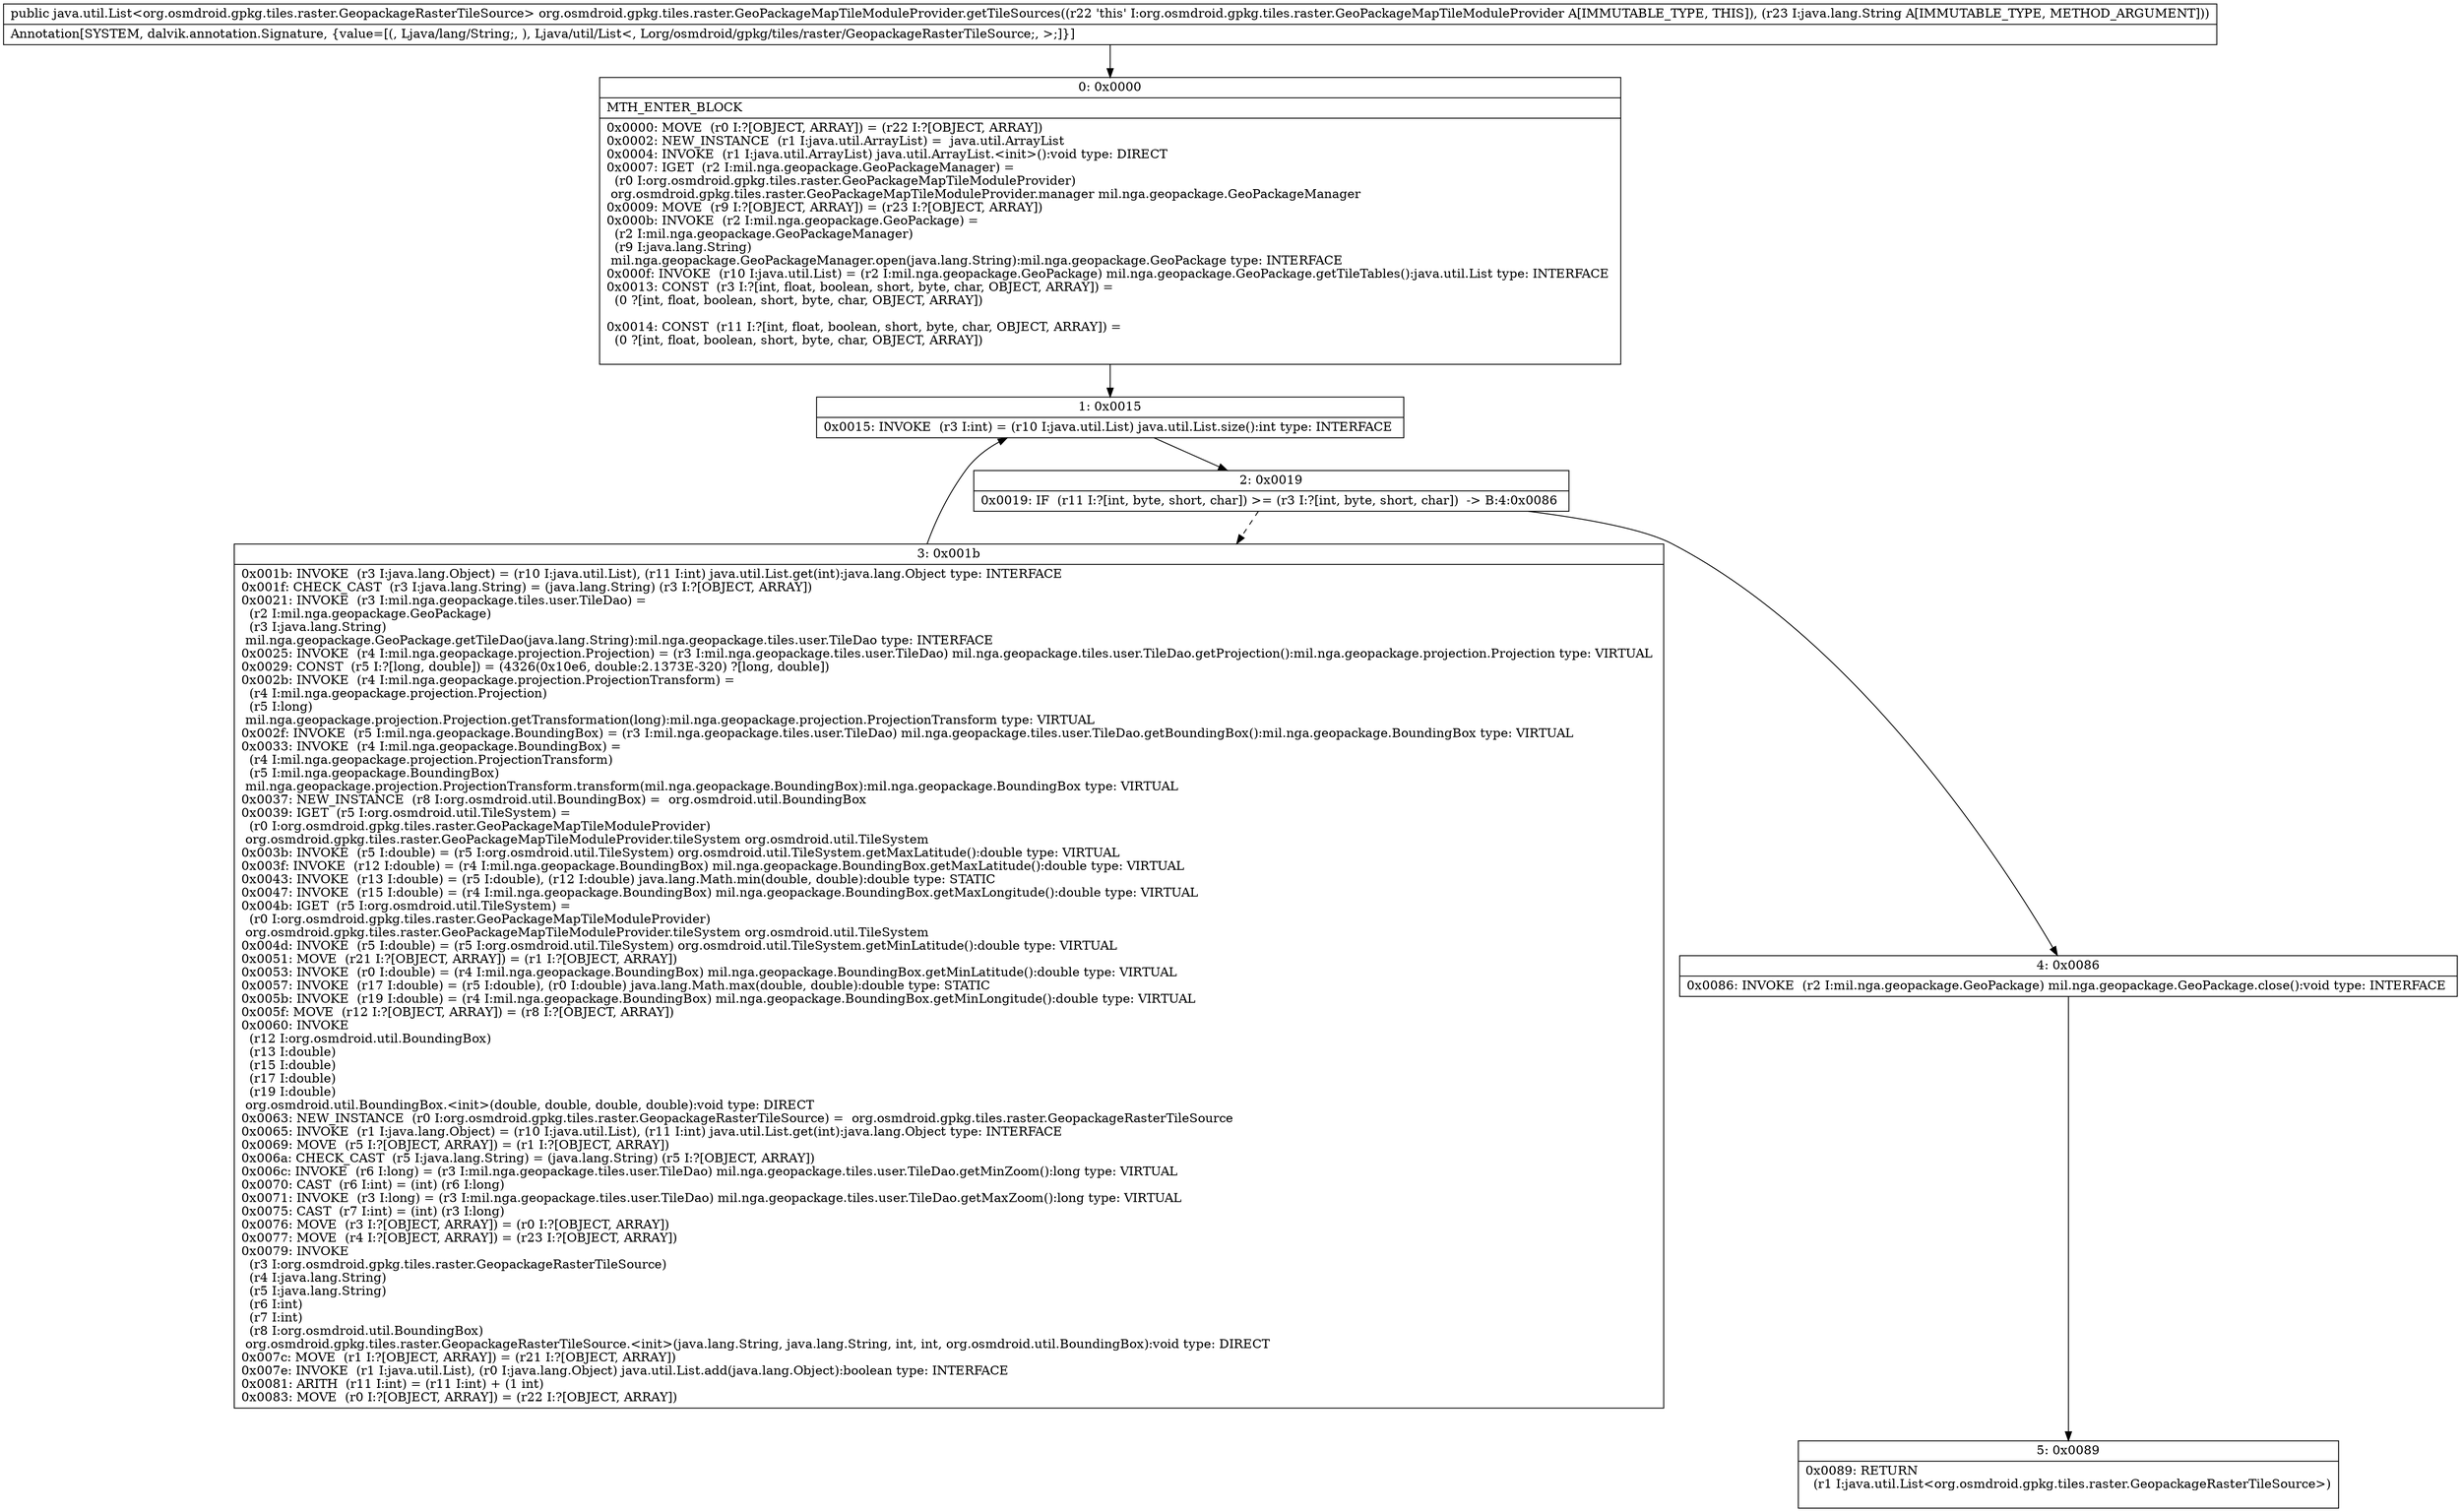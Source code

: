 digraph "CFG fororg.osmdroid.gpkg.tiles.raster.GeoPackageMapTileModuleProvider.getTileSources(Ljava\/lang\/String;)Ljava\/util\/List;" {
Node_0 [shape=record,label="{0\:\ 0x0000|MTH_ENTER_BLOCK\l|0x0000: MOVE  (r0 I:?[OBJECT, ARRAY]) = (r22 I:?[OBJECT, ARRAY]) \l0x0002: NEW_INSTANCE  (r1 I:java.util.ArrayList) =  java.util.ArrayList \l0x0004: INVOKE  (r1 I:java.util.ArrayList) java.util.ArrayList.\<init\>():void type: DIRECT \l0x0007: IGET  (r2 I:mil.nga.geopackage.GeoPackageManager) = \l  (r0 I:org.osmdroid.gpkg.tiles.raster.GeoPackageMapTileModuleProvider)\l org.osmdroid.gpkg.tiles.raster.GeoPackageMapTileModuleProvider.manager mil.nga.geopackage.GeoPackageManager \l0x0009: MOVE  (r9 I:?[OBJECT, ARRAY]) = (r23 I:?[OBJECT, ARRAY]) \l0x000b: INVOKE  (r2 I:mil.nga.geopackage.GeoPackage) = \l  (r2 I:mil.nga.geopackage.GeoPackageManager)\l  (r9 I:java.lang.String)\l mil.nga.geopackage.GeoPackageManager.open(java.lang.String):mil.nga.geopackage.GeoPackage type: INTERFACE \l0x000f: INVOKE  (r10 I:java.util.List) = (r2 I:mil.nga.geopackage.GeoPackage) mil.nga.geopackage.GeoPackage.getTileTables():java.util.List type: INTERFACE \l0x0013: CONST  (r3 I:?[int, float, boolean, short, byte, char, OBJECT, ARRAY]) = \l  (0 ?[int, float, boolean, short, byte, char, OBJECT, ARRAY])\l \l0x0014: CONST  (r11 I:?[int, float, boolean, short, byte, char, OBJECT, ARRAY]) = \l  (0 ?[int, float, boolean, short, byte, char, OBJECT, ARRAY])\l \l}"];
Node_1 [shape=record,label="{1\:\ 0x0015|0x0015: INVOKE  (r3 I:int) = (r10 I:java.util.List) java.util.List.size():int type: INTERFACE \l}"];
Node_2 [shape=record,label="{2\:\ 0x0019|0x0019: IF  (r11 I:?[int, byte, short, char]) \>= (r3 I:?[int, byte, short, char])  \-\> B:4:0x0086 \l}"];
Node_3 [shape=record,label="{3\:\ 0x001b|0x001b: INVOKE  (r3 I:java.lang.Object) = (r10 I:java.util.List), (r11 I:int) java.util.List.get(int):java.lang.Object type: INTERFACE \l0x001f: CHECK_CAST  (r3 I:java.lang.String) = (java.lang.String) (r3 I:?[OBJECT, ARRAY]) \l0x0021: INVOKE  (r3 I:mil.nga.geopackage.tiles.user.TileDao) = \l  (r2 I:mil.nga.geopackage.GeoPackage)\l  (r3 I:java.lang.String)\l mil.nga.geopackage.GeoPackage.getTileDao(java.lang.String):mil.nga.geopackage.tiles.user.TileDao type: INTERFACE \l0x0025: INVOKE  (r4 I:mil.nga.geopackage.projection.Projection) = (r3 I:mil.nga.geopackage.tiles.user.TileDao) mil.nga.geopackage.tiles.user.TileDao.getProjection():mil.nga.geopackage.projection.Projection type: VIRTUAL \l0x0029: CONST  (r5 I:?[long, double]) = (4326(0x10e6, double:2.1373E\-320) ?[long, double]) \l0x002b: INVOKE  (r4 I:mil.nga.geopackage.projection.ProjectionTransform) = \l  (r4 I:mil.nga.geopackage.projection.Projection)\l  (r5 I:long)\l mil.nga.geopackage.projection.Projection.getTransformation(long):mil.nga.geopackage.projection.ProjectionTransform type: VIRTUAL \l0x002f: INVOKE  (r5 I:mil.nga.geopackage.BoundingBox) = (r3 I:mil.nga.geopackage.tiles.user.TileDao) mil.nga.geopackage.tiles.user.TileDao.getBoundingBox():mil.nga.geopackage.BoundingBox type: VIRTUAL \l0x0033: INVOKE  (r4 I:mil.nga.geopackage.BoundingBox) = \l  (r4 I:mil.nga.geopackage.projection.ProjectionTransform)\l  (r5 I:mil.nga.geopackage.BoundingBox)\l mil.nga.geopackage.projection.ProjectionTransform.transform(mil.nga.geopackage.BoundingBox):mil.nga.geopackage.BoundingBox type: VIRTUAL \l0x0037: NEW_INSTANCE  (r8 I:org.osmdroid.util.BoundingBox) =  org.osmdroid.util.BoundingBox \l0x0039: IGET  (r5 I:org.osmdroid.util.TileSystem) = \l  (r0 I:org.osmdroid.gpkg.tiles.raster.GeoPackageMapTileModuleProvider)\l org.osmdroid.gpkg.tiles.raster.GeoPackageMapTileModuleProvider.tileSystem org.osmdroid.util.TileSystem \l0x003b: INVOKE  (r5 I:double) = (r5 I:org.osmdroid.util.TileSystem) org.osmdroid.util.TileSystem.getMaxLatitude():double type: VIRTUAL \l0x003f: INVOKE  (r12 I:double) = (r4 I:mil.nga.geopackage.BoundingBox) mil.nga.geopackage.BoundingBox.getMaxLatitude():double type: VIRTUAL \l0x0043: INVOKE  (r13 I:double) = (r5 I:double), (r12 I:double) java.lang.Math.min(double, double):double type: STATIC \l0x0047: INVOKE  (r15 I:double) = (r4 I:mil.nga.geopackage.BoundingBox) mil.nga.geopackage.BoundingBox.getMaxLongitude():double type: VIRTUAL \l0x004b: IGET  (r5 I:org.osmdroid.util.TileSystem) = \l  (r0 I:org.osmdroid.gpkg.tiles.raster.GeoPackageMapTileModuleProvider)\l org.osmdroid.gpkg.tiles.raster.GeoPackageMapTileModuleProvider.tileSystem org.osmdroid.util.TileSystem \l0x004d: INVOKE  (r5 I:double) = (r5 I:org.osmdroid.util.TileSystem) org.osmdroid.util.TileSystem.getMinLatitude():double type: VIRTUAL \l0x0051: MOVE  (r21 I:?[OBJECT, ARRAY]) = (r1 I:?[OBJECT, ARRAY]) \l0x0053: INVOKE  (r0 I:double) = (r4 I:mil.nga.geopackage.BoundingBox) mil.nga.geopackage.BoundingBox.getMinLatitude():double type: VIRTUAL \l0x0057: INVOKE  (r17 I:double) = (r5 I:double), (r0 I:double) java.lang.Math.max(double, double):double type: STATIC \l0x005b: INVOKE  (r19 I:double) = (r4 I:mil.nga.geopackage.BoundingBox) mil.nga.geopackage.BoundingBox.getMinLongitude():double type: VIRTUAL \l0x005f: MOVE  (r12 I:?[OBJECT, ARRAY]) = (r8 I:?[OBJECT, ARRAY]) \l0x0060: INVOKE  \l  (r12 I:org.osmdroid.util.BoundingBox)\l  (r13 I:double)\l  (r15 I:double)\l  (r17 I:double)\l  (r19 I:double)\l org.osmdroid.util.BoundingBox.\<init\>(double, double, double, double):void type: DIRECT \l0x0063: NEW_INSTANCE  (r0 I:org.osmdroid.gpkg.tiles.raster.GeopackageRasterTileSource) =  org.osmdroid.gpkg.tiles.raster.GeopackageRasterTileSource \l0x0065: INVOKE  (r1 I:java.lang.Object) = (r10 I:java.util.List), (r11 I:int) java.util.List.get(int):java.lang.Object type: INTERFACE \l0x0069: MOVE  (r5 I:?[OBJECT, ARRAY]) = (r1 I:?[OBJECT, ARRAY]) \l0x006a: CHECK_CAST  (r5 I:java.lang.String) = (java.lang.String) (r5 I:?[OBJECT, ARRAY]) \l0x006c: INVOKE  (r6 I:long) = (r3 I:mil.nga.geopackage.tiles.user.TileDao) mil.nga.geopackage.tiles.user.TileDao.getMinZoom():long type: VIRTUAL \l0x0070: CAST  (r6 I:int) = (int) (r6 I:long) \l0x0071: INVOKE  (r3 I:long) = (r3 I:mil.nga.geopackage.tiles.user.TileDao) mil.nga.geopackage.tiles.user.TileDao.getMaxZoom():long type: VIRTUAL \l0x0075: CAST  (r7 I:int) = (int) (r3 I:long) \l0x0076: MOVE  (r3 I:?[OBJECT, ARRAY]) = (r0 I:?[OBJECT, ARRAY]) \l0x0077: MOVE  (r4 I:?[OBJECT, ARRAY]) = (r23 I:?[OBJECT, ARRAY]) \l0x0079: INVOKE  \l  (r3 I:org.osmdroid.gpkg.tiles.raster.GeopackageRasterTileSource)\l  (r4 I:java.lang.String)\l  (r5 I:java.lang.String)\l  (r6 I:int)\l  (r7 I:int)\l  (r8 I:org.osmdroid.util.BoundingBox)\l org.osmdroid.gpkg.tiles.raster.GeopackageRasterTileSource.\<init\>(java.lang.String, java.lang.String, int, int, org.osmdroid.util.BoundingBox):void type: DIRECT \l0x007c: MOVE  (r1 I:?[OBJECT, ARRAY]) = (r21 I:?[OBJECT, ARRAY]) \l0x007e: INVOKE  (r1 I:java.util.List), (r0 I:java.lang.Object) java.util.List.add(java.lang.Object):boolean type: INTERFACE \l0x0081: ARITH  (r11 I:int) = (r11 I:int) + (1 int) \l0x0083: MOVE  (r0 I:?[OBJECT, ARRAY]) = (r22 I:?[OBJECT, ARRAY]) \l}"];
Node_4 [shape=record,label="{4\:\ 0x0086|0x0086: INVOKE  (r2 I:mil.nga.geopackage.GeoPackage) mil.nga.geopackage.GeoPackage.close():void type: INTERFACE \l}"];
Node_5 [shape=record,label="{5\:\ 0x0089|0x0089: RETURN  \l  (r1 I:java.util.List\<org.osmdroid.gpkg.tiles.raster.GeopackageRasterTileSource\>)\l \l}"];
MethodNode[shape=record,label="{public java.util.List\<org.osmdroid.gpkg.tiles.raster.GeopackageRasterTileSource\> org.osmdroid.gpkg.tiles.raster.GeoPackageMapTileModuleProvider.getTileSources((r22 'this' I:org.osmdroid.gpkg.tiles.raster.GeoPackageMapTileModuleProvider A[IMMUTABLE_TYPE, THIS]), (r23 I:java.lang.String A[IMMUTABLE_TYPE, METHOD_ARGUMENT]))  | Annotation[SYSTEM, dalvik.annotation.Signature, \{value=[(, Ljava\/lang\/String;, ), Ljava\/util\/List\<, Lorg\/osmdroid\/gpkg\/tiles\/raster\/GeopackageRasterTileSource;, \>;]\}]\l}"];
MethodNode -> Node_0;
Node_0 -> Node_1;
Node_1 -> Node_2;
Node_2 -> Node_3[style=dashed];
Node_2 -> Node_4;
Node_3 -> Node_1;
Node_4 -> Node_5;
}

